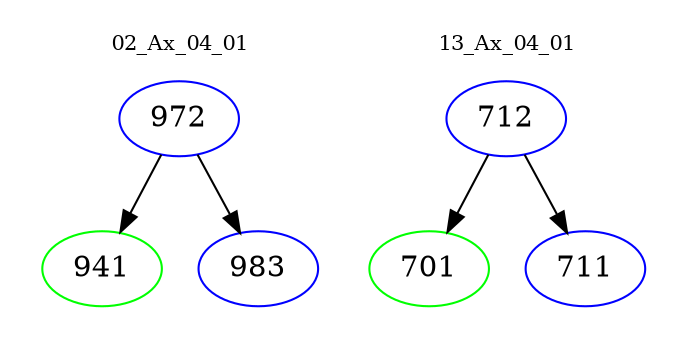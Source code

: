 digraph{
subgraph cluster_0 {
color = white
label = "02_Ax_04_01";
fontsize=10;
T0_972 [label="972", color="blue"]
T0_972 -> T0_941 [color="black"]
T0_941 [label="941", color="green"]
T0_972 -> T0_983 [color="black"]
T0_983 [label="983", color="blue"]
}
subgraph cluster_1 {
color = white
label = "13_Ax_04_01";
fontsize=10;
T1_712 [label="712", color="blue"]
T1_712 -> T1_701 [color="black"]
T1_701 [label="701", color="green"]
T1_712 -> T1_711 [color="black"]
T1_711 [label="711", color="blue"]
}
}
